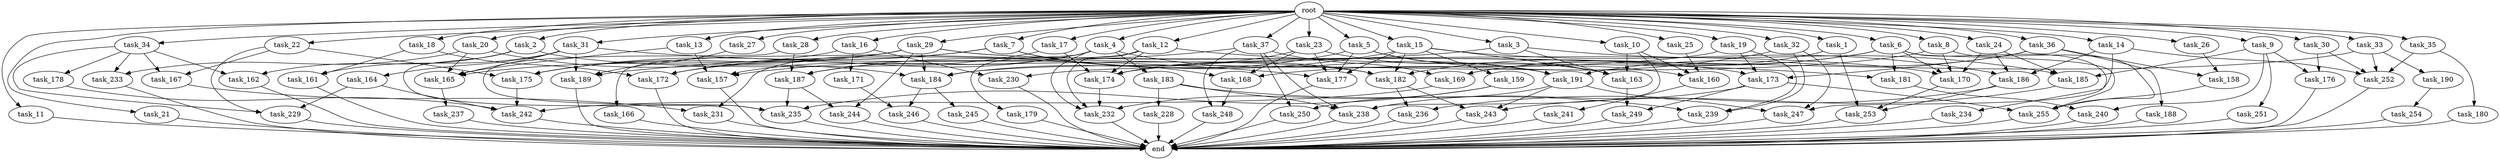 digraph G {
  root [size="0.000000"];
  task_1 [size="1024.000000"];
  task_2 [size="1024.000000"];
  task_3 [size="1024.000000"];
  task_4 [size="1024.000000"];
  task_5 [size="1024.000000"];
  task_6 [size="1024.000000"];
  task_7 [size="1024.000000"];
  task_8 [size="1024.000000"];
  task_9 [size="1024.000000"];
  task_10 [size="1024.000000"];
  task_11 [size="1024.000000"];
  task_12 [size="1024.000000"];
  task_13 [size="1024.000000"];
  task_14 [size="1024.000000"];
  task_15 [size="1024.000000"];
  task_16 [size="1024.000000"];
  task_17 [size="1024.000000"];
  task_18 [size="1024.000000"];
  task_19 [size="1024.000000"];
  task_20 [size="1024.000000"];
  task_21 [size="1024.000000"];
  task_22 [size="1024.000000"];
  task_23 [size="1024.000000"];
  task_24 [size="1024.000000"];
  task_25 [size="1024.000000"];
  task_26 [size="1024.000000"];
  task_27 [size="1024.000000"];
  task_28 [size="1024.000000"];
  task_29 [size="1024.000000"];
  task_30 [size="1024.000000"];
  task_31 [size="1024.000000"];
  task_32 [size="1024.000000"];
  task_33 [size="1024.000000"];
  task_34 [size="1024.000000"];
  task_35 [size="1024.000000"];
  task_36 [size="1024.000000"];
  task_37 [size="1024.000000"];
  task_157 [size="1408749273088.000000"];
  task_158 [size="386547056640.000000"];
  task_159 [size="77309411328.000000"];
  task_160 [size="695784701952.000000"];
  task_161 [size="171798691840.000000"];
  task_162 [size="1073741824000.000000"];
  task_163 [size="1159641169920.000000"];
  task_164 [size="34359738368.000000"];
  task_165 [size="755914244096.000000"];
  task_166 [size="34359738368.000000"];
  task_167 [size="910533066752.000000"];
  task_168 [size="188978561024.000000"];
  task_169 [size="1082331758592.000000"];
  task_170 [size="1803886264320.000000"];
  task_171 [size="137438953472.000000"];
  task_172 [size="867583393792.000000"];
  task_173 [size="481036337152.000000"];
  task_174 [size="1700807049216.000000"];
  task_175 [size="901943132160.000000"];
  task_176 [size="1005022347264.000000"];
  task_177 [size="498216206336.000000"];
  task_178 [size="214748364800.000000"];
  task_179 [size="695784701952.000000"];
  task_180 [size="420906795008.000000"];
  task_181 [size="910533066752.000000"];
  task_182 [size="1666447310848.000000"];
  task_183 [size="695784701952.000000"];
  task_184 [size="1340029796352.000000"];
  task_185 [size="1606317768704.000000"];
  task_186 [size="1151051235328.000000"];
  task_187 [size="1082331758592.000000"];
  task_188 [size="309237645312.000000"];
  task_189 [size="1425929142272.000000"];
  task_190 [size="858993459200.000000"];
  task_191 [size="1314259992576.000000"];
  task_228 [size="77309411328.000000"];
  task_229 [size="944892805120.000000"];
  task_230 [size="274877906944.000000"];
  task_231 [size="249108103168.000000"];
  task_232 [size="1357209665536.000000"];
  task_233 [size="352187318272.000000"];
  task_234 [size="695784701952.000000"];
  task_235 [size="1554778161152.000000"];
  task_236 [size="833223655424.000000"];
  task_237 [size="214748364800.000000"];
  task_238 [size="1005022347264.000000"];
  task_239 [size="292057776128.000000"];
  task_240 [size="910533066752.000000"];
  task_241 [size="137438953472.000000"];
  task_242 [size="841813590016.000000"];
  task_243 [size="635655159808.000000"];
  task_244 [size="111669149696.000000"];
  task_245 [size="858993459200.000000"];
  task_246 [size="1717986918400.000000"];
  task_247 [size="1013612281856.000000"];
  task_248 [size="858993459200.000000"];
  task_249 [size="858993459200.000000"];
  task_250 [size="386547056640.000000"];
  task_251 [size="695784701952.000000"];
  task_252 [size="2448131358720.000000"];
  task_253 [size="850403524608.000000"];
  task_254 [size="77309411328.000000"];
  task_255 [size="2173253451776.000000"];
  end [size="0.000000"];

  root -> task_1 [size="1.000000"];
  root -> task_2 [size="1.000000"];
  root -> task_3 [size="1.000000"];
  root -> task_4 [size="1.000000"];
  root -> task_5 [size="1.000000"];
  root -> task_6 [size="1.000000"];
  root -> task_7 [size="1.000000"];
  root -> task_8 [size="1.000000"];
  root -> task_9 [size="1.000000"];
  root -> task_10 [size="1.000000"];
  root -> task_11 [size="1.000000"];
  root -> task_12 [size="1.000000"];
  root -> task_13 [size="1.000000"];
  root -> task_14 [size="1.000000"];
  root -> task_15 [size="1.000000"];
  root -> task_16 [size="1.000000"];
  root -> task_17 [size="1.000000"];
  root -> task_18 [size="1.000000"];
  root -> task_19 [size="1.000000"];
  root -> task_20 [size="1.000000"];
  root -> task_21 [size="1.000000"];
  root -> task_22 [size="1.000000"];
  root -> task_23 [size="1.000000"];
  root -> task_24 [size="1.000000"];
  root -> task_25 [size="1.000000"];
  root -> task_26 [size="1.000000"];
  root -> task_27 [size="1.000000"];
  root -> task_28 [size="1.000000"];
  root -> task_29 [size="1.000000"];
  root -> task_30 [size="1.000000"];
  root -> task_31 [size="1.000000"];
  root -> task_32 [size="1.000000"];
  root -> task_33 [size="1.000000"];
  root -> task_34 [size="1.000000"];
  root -> task_35 [size="1.000000"];
  root -> task_36 [size="1.000000"];
  root -> task_37 [size="1.000000"];
  task_1 -> task_169 [size="75497472.000000"];
  task_1 -> task_253 [size="75497472.000000"];
  task_2 -> task_162 [size="838860800.000000"];
  task_2 -> task_182 [size="838860800.000000"];
  task_2 -> task_235 [size="838860800.000000"];
  task_3 -> task_163 [size="679477248.000000"];
  task_3 -> task_185 [size="679477248.000000"];
  task_3 -> task_189 [size="679477248.000000"];
  task_4 -> task_172 [size="679477248.000000"];
  task_4 -> task_179 [size="679477248.000000"];
  task_4 -> task_183 [size="679477248.000000"];
  task_4 -> task_187 [size="679477248.000000"];
  task_4 -> task_191 [size="679477248.000000"];
  task_4 -> task_232 [size="679477248.000000"];
  task_5 -> task_160 [size="301989888.000000"];
  task_5 -> task_177 [size="301989888.000000"];
  task_5 -> task_184 [size="301989888.000000"];
  task_5 -> task_191 [size="301989888.000000"];
  task_6 -> task_169 [size="679477248.000000"];
  task_6 -> task_170 [size="679477248.000000"];
  task_6 -> task_181 [size="679477248.000000"];
  task_6 -> task_182 [size="679477248.000000"];
  task_6 -> task_234 [size="679477248.000000"];
  task_6 -> task_255 [size="679477248.000000"];
  task_7 -> task_168 [size="33554432.000000"];
  task_7 -> task_172 [size="33554432.000000"];
  task_7 -> task_175 [size="33554432.000000"];
  task_7 -> task_182 [size="33554432.000000"];
  task_8 -> task_170 [size="838860800.000000"];
  task_8 -> task_184 [size="838860800.000000"];
  task_8 -> task_255 [size="838860800.000000"];
  task_9 -> task_176 [size="679477248.000000"];
  task_9 -> task_185 [size="679477248.000000"];
  task_9 -> task_240 [size="679477248.000000"];
  task_9 -> task_251 [size="679477248.000000"];
  task_10 -> task_160 [size="301989888.000000"];
  task_10 -> task_163 [size="301989888.000000"];
  task_10 -> task_238 [size="301989888.000000"];
  task_11 -> end [size="1.000000"];
  task_12 -> task_174 [size="209715200.000000"];
  task_12 -> task_181 [size="209715200.000000"];
  task_12 -> task_231 [size="209715200.000000"];
  task_12 -> task_232 [size="209715200.000000"];
  task_13 -> task_157 [size="536870912.000000"];
  task_13 -> task_165 [size="536870912.000000"];
  task_14 -> task_186 [size="838860800.000000"];
  task_14 -> task_247 [size="838860800.000000"];
  task_14 -> task_252 [size="838860800.000000"];
  task_15 -> task_159 [size="75497472.000000"];
  task_15 -> task_163 [size="75497472.000000"];
  task_15 -> task_177 [size="75497472.000000"];
  task_15 -> task_182 [size="75497472.000000"];
  task_15 -> task_186 [size="75497472.000000"];
  task_15 -> task_187 [size="75497472.000000"];
  task_16 -> task_171 [size="134217728.000000"];
  task_16 -> task_175 [size="134217728.000000"];
  task_16 -> task_230 [size="134217728.000000"];
  task_17 -> task_157 [size="536870912.000000"];
  task_17 -> task_174 [size="536870912.000000"];
  task_18 -> task_161 [size="134217728.000000"];
  task_18 -> task_172 [size="134217728.000000"];
  task_19 -> task_173 [size="134217728.000000"];
  task_19 -> task_230 [size="134217728.000000"];
  task_19 -> task_239 [size="134217728.000000"];
  task_20 -> task_165 [size="134217728.000000"];
  task_20 -> task_184 [size="134217728.000000"];
  task_20 -> task_233 [size="134217728.000000"];
  task_21 -> end [size="1.000000"];
  task_22 -> task_167 [size="679477248.000000"];
  task_22 -> task_175 [size="679477248.000000"];
  task_22 -> task_229 [size="679477248.000000"];
  task_23 -> task_163 [size="75497472.000000"];
  task_23 -> task_168 [size="75497472.000000"];
  task_23 -> task_174 [size="75497472.000000"];
  task_23 -> task_177 [size="75497472.000000"];
  task_24 -> task_170 [size="209715200.000000"];
  task_24 -> task_185 [size="209715200.000000"];
  task_24 -> task_186 [size="209715200.000000"];
  task_25 -> task_160 [size="75497472.000000"];
  task_26 -> task_158 [size="75497472.000000"];
  task_27 -> task_189 [size="679477248.000000"];
  task_28 -> task_187 [size="301989888.000000"];
  task_28 -> task_235 [size="301989888.000000"];
  task_29 -> task_165 [size="33554432.000000"];
  task_29 -> task_166 [size="33554432.000000"];
  task_29 -> task_170 [size="33554432.000000"];
  task_29 -> task_173 [size="33554432.000000"];
  task_29 -> task_175 [size="33554432.000000"];
  task_29 -> task_184 [size="33554432.000000"];
  task_29 -> task_244 [size="33554432.000000"];
  task_30 -> task_176 [size="301989888.000000"];
  task_30 -> task_252 [size="301989888.000000"];
  task_31 -> task_161 [size="33554432.000000"];
  task_31 -> task_164 [size="33554432.000000"];
  task_31 -> task_165 [size="33554432.000000"];
  task_31 -> task_177 [size="33554432.000000"];
  task_31 -> task_189 [size="33554432.000000"];
  task_32 -> task_168 [size="75497472.000000"];
  task_32 -> task_239 [size="75497472.000000"];
  task_32 -> task_247 [size="75497472.000000"];
  task_33 -> task_174 [size="838860800.000000"];
  task_33 -> task_190 [size="838860800.000000"];
  task_33 -> task_252 [size="838860800.000000"];
  task_34 -> task_162 [size="209715200.000000"];
  task_34 -> task_167 [size="209715200.000000"];
  task_34 -> task_178 [size="209715200.000000"];
  task_34 -> task_229 [size="209715200.000000"];
  task_34 -> task_233 [size="209715200.000000"];
  task_35 -> task_180 [size="411041792.000000"];
  task_35 -> task_252 [size="411041792.000000"];
  task_36 -> task_158 [size="301989888.000000"];
  task_36 -> task_173 [size="301989888.000000"];
  task_36 -> task_188 [size="301989888.000000"];
  task_36 -> task_191 [size="301989888.000000"];
  task_37 -> task_157 [size="301989888.000000"];
  task_37 -> task_169 [size="301989888.000000"];
  task_37 -> task_238 [size="301989888.000000"];
  task_37 -> task_248 [size="301989888.000000"];
  task_37 -> task_250 [size="301989888.000000"];
  task_157 -> end [size="1.000000"];
  task_158 -> task_255 [size="301989888.000000"];
  task_159 -> task_232 [size="301989888.000000"];
  task_159 -> task_235 [size="301989888.000000"];
  task_160 -> task_241 [size="134217728.000000"];
  task_161 -> end [size="1.000000"];
  task_162 -> end [size="1.000000"];
  task_163 -> task_249 [size="536870912.000000"];
  task_164 -> task_229 [size="33554432.000000"];
  task_164 -> task_242 [size="33554432.000000"];
  task_165 -> task_237 [size="209715200.000000"];
  task_166 -> end [size="1.000000"];
  task_167 -> task_231 [size="33554432.000000"];
  task_168 -> task_248 [size="536870912.000000"];
  task_169 -> task_242 [size="679477248.000000"];
  task_170 -> task_253 [size="75497472.000000"];
  task_171 -> task_246 [size="838860800.000000"];
  task_172 -> end [size="1.000000"];
  task_173 -> task_238 [size="301989888.000000"];
  task_173 -> task_249 [size="301989888.000000"];
  task_173 -> task_255 [size="301989888.000000"];
  task_174 -> task_232 [size="134217728.000000"];
  task_175 -> task_242 [size="75497472.000000"];
  task_176 -> end [size="1.000000"];
  task_177 -> end [size="1.000000"];
  task_178 -> task_242 [size="33554432.000000"];
  task_179 -> end [size="1.000000"];
  task_180 -> end [size="1.000000"];
  task_181 -> task_240 [size="209715200.000000"];
  task_182 -> task_236 [size="134217728.000000"];
  task_182 -> task_243 [size="134217728.000000"];
  task_183 -> task_228 [size="75497472.000000"];
  task_183 -> task_238 [size="75497472.000000"];
  task_183 -> task_239 [size="75497472.000000"];
  task_184 -> task_245 [size="838860800.000000"];
  task_184 -> task_246 [size="838860800.000000"];
  task_185 -> task_243 [size="411041792.000000"];
  task_186 -> task_236 [size="679477248.000000"];
  task_186 -> task_253 [size="679477248.000000"];
  task_187 -> task_235 [size="75497472.000000"];
  task_187 -> task_244 [size="75497472.000000"];
  task_188 -> end [size="1.000000"];
  task_189 -> end [size="1.000000"];
  task_190 -> task_254 [size="75497472.000000"];
  task_191 -> task_243 [size="75497472.000000"];
  task_191 -> task_247 [size="75497472.000000"];
  task_191 -> task_250 [size="75497472.000000"];
  task_228 -> end [size="1.000000"];
  task_229 -> end [size="1.000000"];
  task_230 -> end [size="1.000000"];
  task_231 -> end [size="1.000000"];
  task_232 -> end [size="1.000000"];
  task_233 -> end [size="1.000000"];
  task_234 -> end [size="1.000000"];
  task_235 -> end [size="1.000000"];
  task_236 -> end [size="1.000000"];
  task_237 -> end [size="1.000000"];
  task_238 -> end [size="1.000000"];
  task_239 -> end [size="1.000000"];
  task_240 -> end [size="1.000000"];
  task_241 -> end [size="1.000000"];
  task_242 -> end [size="1.000000"];
  task_243 -> end [size="1.000000"];
  task_244 -> end [size="1.000000"];
  task_245 -> end [size="1.000000"];
  task_246 -> end [size="1.000000"];
  task_247 -> end [size="1.000000"];
  task_248 -> end [size="1.000000"];
  task_249 -> end [size="1.000000"];
  task_250 -> end [size="1.000000"];
  task_251 -> end [size="1.000000"];
  task_252 -> end [size="1.000000"];
  task_253 -> end [size="1.000000"];
  task_254 -> end [size="1.000000"];
  task_255 -> end [size="1.000000"];
}
